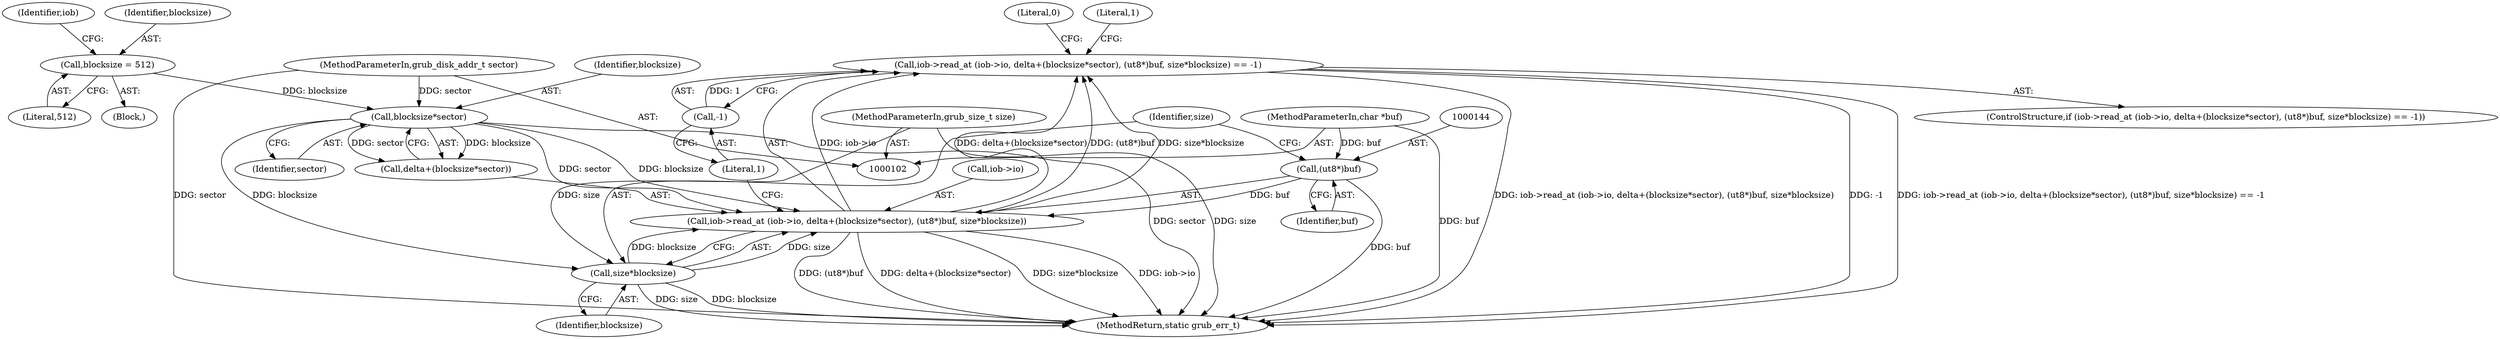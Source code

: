 digraph "0_radare2_65000a7fd9eea62359e6d6714f17b94a99a82edd_4@API" {
"1000133" [label="(Call,iob->read_at (iob->io, delta+(blocksize*sector), (ut8*)buf, size*blocksize) == -1)"];
"1000134" [label="(Call,iob->read_at (iob->io, delta+(blocksize*sector), (ut8*)buf, size*blocksize))"];
"1000140" [label="(Call,blocksize*sector)"];
"1000117" [label="(Call,blocksize = 512)"];
"1000104" [label="(MethodParameterIn,grub_disk_addr_t sector)"];
"1000143" [label="(Call,(ut8*)buf)"];
"1000106" [label="(MethodParameterIn,char *buf)"];
"1000146" [label="(Call,size*blocksize)"];
"1000105" [label="(MethodParameterIn,grub_size_t size)"];
"1000149" [label="(Call,-1)"];
"1000133" [label="(Call,iob->read_at (iob->io, delta+(blocksize*sector), (ut8*)buf, size*blocksize) == -1)"];
"1000104" [label="(MethodParameterIn,grub_disk_addr_t sector)"];
"1000140" [label="(Call,blocksize*sector)"];
"1000148" [label="(Identifier,blocksize)"];
"1000117" [label="(Call,blocksize = 512)"];
"1000155" [label="(Literal,0)"];
"1000147" [label="(Identifier,size)"];
"1000142" [label="(Identifier,sector)"];
"1000138" [label="(Call,delta+(blocksize*sector))"];
"1000145" [label="(Identifier,buf)"];
"1000119" [label="(Literal,512)"];
"1000122" [label="(Identifier,iob)"];
"1000146" [label="(Call,size*blocksize)"];
"1000153" [label="(Literal,1)"];
"1000135" [label="(Call,iob->io)"];
"1000132" [label="(ControlStructure,if (iob->read_at (iob->io, delta+(blocksize*sector), (ut8*)buf, size*blocksize) == -1))"];
"1000156" [label="(MethodReturn,static grub_err_t)"];
"1000118" [label="(Identifier,blocksize)"];
"1000149" [label="(Call,-1)"];
"1000107" [label="(Block,)"];
"1000150" [label="(Literal,1)"];
"1000141" [label="(Identifier,blocksize)"];
"1000134" [label="(Call,iob->read_at (iob->io, delta+(blocksize*sector), (ut8*)buf, size*blocksize))"];
"1000105" [label="(MethodParameterIn,grub_size_t size)"];
"1000106" [label="(MethodParameterIn,char *buf)"];
"1000143" [label="(Call,(ut8*)buf)"];
"1000133" -> "1000132"  [label="AST: "];
"1000133" -> "1000149"  [label="CFG: "];
"1000134" -> "1000133"  [label="AST: "];
"1000149" -> "1000133"  [label="AST: "];
"1000153" -> "1000133"  [label="CFG: "];
"1000155" -> "1000133"  [label="CFG: "];
"1000133" -> "1000156"  [label="DDG: iob->read_at (iob->io, delta+(blocksize*sector), (ut8*)buf, size*blocksize)"];
"1000133" -> "1000156"  [label="DDG: -1"];
"1000133" -> "1000156"  [label="DDG: iob->read_at (iob->io, delta+(blocksize*sector), (ut8*)buf, size*blocksize) == -1"];
"1000134" -> "1000133"  [label="DDG: iob->io"];
"1000134" -> "1000133"  [label="DDG: delta+(blocksize*sector)"];
"1000134" -> "1000133"  [label="DDG: (ut8*)buf"];
"1000134" -> "1000133"  [label="DDG: size*blocksize"];
"1000149" -> "1000133"  [label="DDG: 1"];
"1000134" -> "1000146"  [label="CFG: "];
"1000135" -> "1000134"  [label="AST: "];
"1000138" -> "1000134"  [label="AST: "];
"1000143" -> "1000134"  [label="AST: "];
"1000146" -> "1000134"  [label="AST: "];
"1000150" -> "1000134"  [label="CFG: "];
"1000134" -> "1000156"  [label="DDG: delta+(blocksize*sector)"];
"1000134" -> "1000156"  [label="DDG: size*blocksize"];
"1000134" -> "1000156"  [label="DDG: iob->io"];
"1000134" -> "1000156"  [label="DDG: (ut8*)buf"];
"1000140" -> "1000134"  [label="DDG: blocksize"];
"1000140" -> "1000134"  [label="DDG: sector"];
"1000143" -> "1000134"  [label="DDG: buf"];
"1000146" -> "1000134"  [label="DDG: size"];
"1000146" -> "1000134"  [label="DDG: blocksize"];
"1000140" -> "1000138"  [label="AST: "];
"1000140" -> "1000142"  [label="CFG: "];
"1000141" -> "1000140"  [label="AST: "];
"1000142" -> "1000140"  [label="AST: "];
"1000138" -> "1000140"  [label="CFG: "];
"1000140" -> "1000156"  [label="DDG: sector"];
"1000140" -> "1000138"  [label="DDG: blocksize"];
"1000140" -> "1000138"  [label="DDG: sector"];
"1000117" -> "1000140"  [label="DDG: blocksize"];
"1000104" -> "1000140"  [label="DDG: sector"];
"1000140" -> "1000146"  [label="DDG: blocksize"];
"1000117" -> "1000107"  [label="AST: "];
"1000117" -> "1000119"  [label="CFG: "];
"1000118" -> "1000117"  [label="AST: "];
"1000119" -> "1000117"  [label="AST: "];
"1000122" -> "1000117"  [label="CFG: "];
"1000104" -> "1000102"  [label="AST: "];
"1000104" -> "1000156"  [label="DDG: sector"];
"1000143" -> "1000145"  [label="CFG: "];
"1000144" -> "1000143"  [label="AST: "];
"1000145" -> "1000143"  [label="AST: "];
"1000147" -> "1000143"  [label="CFG: "];
"1000143" -> "1000156"  [label="DDG: buf"];
"1000106" -> "1000143"  [label="DDG: buf"];
"1000106" -> "1000102"  [label="AST: "];
"1000106" -> "1000156"  [label="DDG: buf"];
"1000146" -> "1000148"  [label="CFG: "];
"1000147" -> "1000146"  [label="AST: "];
"1000148" -> "1000146"  [label="AST: "];
"1000146" -> "1000156"  [label="DDG: size"];
"1000146" -> "1000156"  [label="DDG: blocksize"];
"1000105" -> "1000146"  [label="DDG: size"];
"1000105" -> "1000102"  [label="AST: "];
"1000105" -> "1000156"  [label="DDG: size"];
"1000149" -> "1000150"  [label="CFG: "];
"1000150" -> "1000149"  [label="AST: "];
}
